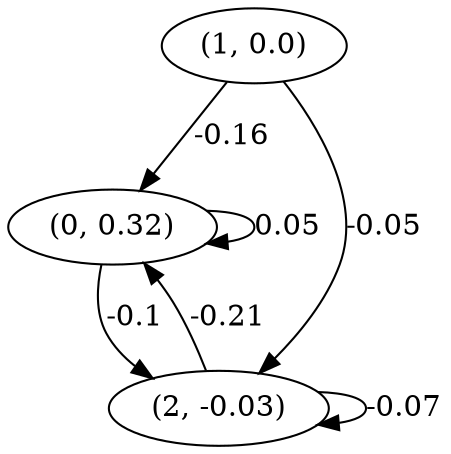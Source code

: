 digraph {
    0 [ label = "(0, 0.32)" ]
    1 [ label = "(1, 0.0)" ]
    2 [ label = "(2, -0.03)" ]
    0 -> 0 [ label = "0.05" ]
    2 -> 2 [ label = "-0.07" ]
    1 -> 0 [ label = "-0.16" ]
    2 -> 0 [ label = "-0.21" ]
    0 -> 2 [ label = "-0.1" ]
    1 -> 2 [ label = "-0.05" ]
}

